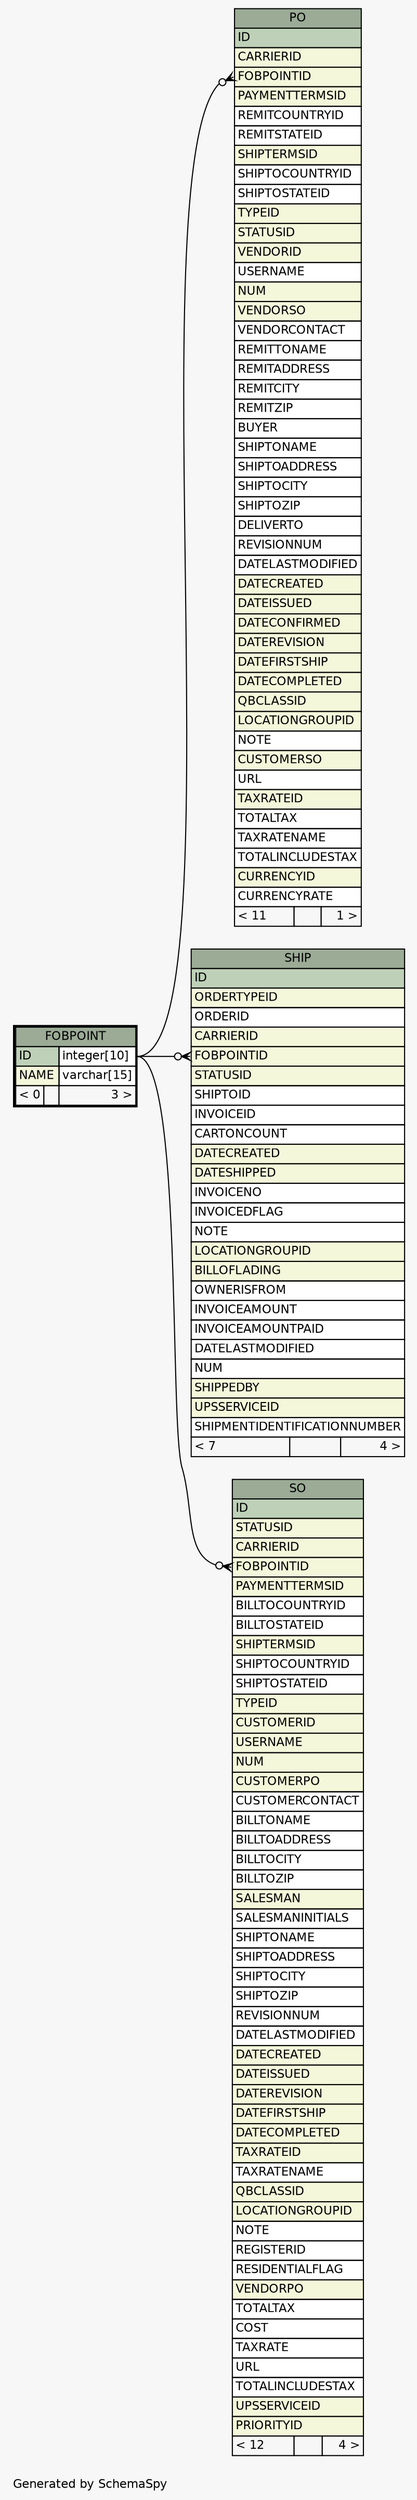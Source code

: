 // dot 2.26.3 on Linux 3.5.0-34-generic
// SchemaSpy rev 590
digraph "oneDegreeRelationshipsDiagram" {
  graph [
    rankdir="RL"
    bgcolor="#f7f7f7"
    label="\nGenerated by SchemaSpy"
    labeljust="l"
    nodesep="0.18"
    ranksep="0.46"
    fontname="Helvetica"
    fontsize="11"
  ];
  node [
    fontname="Helvetica"
    fontsize="11"
    shape="plaintext"
  ];
  edge [
    arrowsize="0.8"
  ];
  "PO":"FOBPOINTID":w -> "FOBPOINT":"ID.type":e [arrowhead=none dir=back arrowtail=crowodot];
  "SHIP":"FOBPOINTID":w -> "FOBPOINT":"ID.type":e [arrowhead=none dir=back arrowtail=crowodot];
  "SO":"FOBPOINTID":w -> "FOBPOINT":"ID.type":e [arrowhead=none dir=back arrowtail=crowodot];
  "FOBPOINT" [
    label=<
    <TABLE BORDER="2" CELLBORDER="1" CELLSPACING="0" BGCOLOR="#ffffff">
      <TR><TD COLSPAN="3" BGCOLOR="#9bab96" ALIGN="CENTER">FOBPOINT</TD></TR>
      <TR><TD PORT="ID" COLSPAN="2" BGCOLOR="#bed1b8" ALIGN="LEFT">ID</TD><TD PORT="ID.type" ALIGN="LEFT">integer[10]</TD></TR>
      <TR><TD PORT="NAME" COLSPAN="2" BGCOLOR="#f4f7da" ALIGN="LEFT">NAME</TD><TD PORT="NAME.type" ALIGN="LEFT">varchar[15]</TD></TR>
      <TR><TD ALIGN="LEFT" BGCOLOR="#f7f7f7">&lt; 0</TD><TD ALIGN="RIGHT" BGCOLOR="#f7f7f7">  </TD><TD ALIGN="RIGHT" BGCOLOR="#f7f7f7">3 &gt;</TD></TR>
    </TABLE>>
    URL="FOBPOINT.html"
    tooltip="FOBPOINT"
  ];
  "PO" [
    label=<
    <TABLE BORDER="0" CELLBORDER="1" CELLSPACING="0" BGCOLOR="#ffffff">
      <TR><TD COLSPAN="3" BGCOLOR="#9bab96" ALIGN="CENTER">PO</TD></TR>
      <TR><TD PORT="ID" COLSPAN="3" BGCOLOR="#bed1b8" ALIGN="LEFT">ID</TD></TR>
      <TR><TD PORT="CARRIERID" COLSPAN="3" BGCOLOR="#f4f7da" ALIGN="LEFT">CARRIERID</TD></TR>
      <TR><TD PORT="FOBPOINTID" COLSPAN="3" BGCOLOR="#f4f7da" ALIGN="LEFT">FOBPOINTID</TD></TR>
      <TR><TD PORT="PAYMENTTERMSID" COLSPAN="3" BGCOLOR="#f4f7da" ALIGN="LEFT">PAYMENTTERMSID</TD></TR>
      <TR><TD PORT="REMITCOUNTRYID" COLSPAN="3" ALIGN="LEFT">REMITCOUNTRYID</TD></TR>
      <TR><TD PORT="REMITSTATEID" COLSPAN="3" ALIGN="LEFT">REMITSTATEID</TD></TR>
      <TR><TD PORT="SHIPTERMSID" COLSPAN="3" BGCOLOR="#f4f7da" ALIGN="LEFT">SHIPTERMSID</TD></TR>
      <TR><TD PORT="SHIPTOCOUNTRYID" COLSPAN="3" ALIGN="LEFT">SHIPTOCOUNTRYID</TD></TR>
      <TR><TD PORT="SHIPTOSTATEID" COLSPAN="3" ALIGN="LEFT">SHIPTOSTATEID</TD></TR>
      <TR><TD PORT="TYPEID" COLSPAN="3" BGCOLOR="#f4f7da" ALIGN="LEFT">TYPEID</TD></TR>
      <TR><TD PORT="STATUSID" COLSPAN="3" BGCOLOR="#f4f7da" ALIGN="LEFT">STATUSID</TD></TR>
      <TR><TD PORT="VENDORID" COLSPAN="3" BGCOLOR="#f4f7da" ALIGN="LEFT">VENDORID</TD></TR>
      <TR><TD PORT="USERNAME" COLSPAN="3" ALIGN="LEFT">USERNAME</TD></TR>
      <TR><TD PORT="NUM" COLSPAN="3" BGCOLOR="#f4f7da" ALIGN="LEFT">NUM</TD></TR>
      <TR><TD PORT="VENDORSO" COLSPAN="3" BGCOLOR="#f4f7da" ALIGN="LEFT">VENDORSO</TD></TR>
      <TR><TD PORT="VENDORCONTACT" COLSPAN="3" ALIGN="LEFT">VENDORCONTACT</TD></TR>
      <TR><TD PORT="REMITTONAME" COLSPAN="3" ALIGN="LEFT">REMITTONAME</TD></TR>
      <TR><TD PORT="REMITADDRESS" COLSPAN="3" ALIGN="LEFT">REMITADDRESS</TD></TR>
      <TR><TD PORT="REMITCITY" COLSPAN="3" ALIGN="LEFT">REMITCITY</TD></TR>
      <TR><TD PORT="REMITZIP" COLSPAN="3" ALIGN="LEFT">REMITZIP</TD></TR>
      <TR><TD PORT="BUYER" COLSPAN="3" ALIGN="LEFT">BUYER</TD></TR>
      <TR><TD PORT="SHIPTONAME" COLSPAN="3" ALIGN="LEFT">SHIPTONAME</TD></TR>
      <TR><TD PORT="SHIPTOADDRESS" COLSPAN="3" ALIGN="LEFT">SHIPTOADDRESS</TD></TR>
      <TR><TD PORT="SHIPTOCITY" COLSPAN="3" ALIGN="LEFT">SHIPTOCITY</TD></TR>
      <TR><TD PORT="SHIPTOZIP" COLSPAN="3" ALIGN="LEFT">SHIPTOZIP</TD></TR>
      <TR><TD PORT="DELIVERTO" COLSPAN="3" ALIGN="LEFT">DELIVERTO</TD></TR>
      <TR><TD PORT="REVISIONNUM" COLSPAN="3" ALIGN="LEFT">REVISIONNUM</TD></TR>
      <TR><TD PORT="DATELASTMODIFIED" COLSPAN="3" ALIGN="LEFT">DATELASTMODIFIED</TD></TR>
      <TR><TD PORT="DATECREATED" COLSPAN="3" BGCOLOR="#f4f7da" ALIGN="LEFT">DATECREATED</TD></TR>
      <TR><TD PORT="DATEISSUED" COLSPAN="3" BGCOLOR="#f4f7da" ALIGN="LEFT">DATEISSUED</TD></TR>
      <TR><TD PORT="DATECONFIRMED" COLSPAN="3" BGCOLOR="#f4f7da" ALIGN="LEFT">DATECONFIRMED</TD></TR>
      <TR><TD PORT="DATEREVISION" COLSPAN="3" BGCOLOR="#f4f7da" ALIGN="LEFT">DATEREVISION</TD></TR>
      <TR><TD PORT="DATEFIRSTSHIP" COLSPAN="3" BGCOLOR="#f4f7da" ALIGN="LEFT">DATEFIRSTSHIP</TD></TR>
      <TR><TD PORT="DATECOMPLETED" COLSPAN="3" BGCOLOR="#f4f7da" ALIGN="LEFT">DATECOMPLETED</TD></TR>
      <TR><TD PORT="QBCLASSID" COLSPAN="3" BGCOLOR="#f4f7da" ALIGN="LEFT">QBCLASSID</TD></TR>
      <TR><TD PORT="LOCATIONGROUPID" COLSPAN="3" BGCOLOR="#f4f7da" ALIGN="LEFT">LOCATIONGROUPID</TD></TR>
      <TR><TD PORT="NOTE" COLSPAN="3" ALIGN="LEFT">NOTE</TD></TR>
      <TR><TD PORT="CUSTOMERSO" COLSPAN="3" BGCOLOR="#f4f7da" ALIGN="LEFT">CUSTOMERSO</TD></TR>
      <TR><TD PORT="URL" COLSPAN="3" ALIGN="LEFT">URL</TD></TR>
      <TR><TD PORT="TAXRATEID" COLSPAN="3" BGCOLOR="#f4f7da" ALIGN="LEFT">TAXRATEID</TD></TR>
      <TR><TD PORT="TOTALTAX" COLSPAN="3" ALIGN="LEFT">TOTALTAX</TD></TR>
      <TR><TD PORT="TAXRATENAME" COLSPAN="3" ALIGN="LEFT">TAXRATENAME</TD></TR>
      <TR><TD PORT="TOTALINCLUDESTAX" COLSPAN="3" ALIGN="LEFT">TOTALINCLUDESTAX</TD></TR>
      <TR><TD PORT="CURRENCYID" COLSPAN="3" BGCOLOR="#f4f7da" ALIGN="LEFT">CURRENCYID</TD></TR>
      <TR><TD PORT="CURRENCYRATE" COLSPAN="3" ALIGN="LEFT">CURRENCYRATE</TD></TR>
      <TR><TD ALIGN="LEFT" BGCOLOR="#f7f7f7">&lt; 11</TD><TD ALIGN="RIGHT" BGCOLOR="#f7f7f7">  </TD><TD ALIGN="RIGHT" BGCOLOR="#f7f7f7">1 &gt;</TD></TR>
    </TABLE>>
    URL="PO.html"
    tooltip="PO"
  ];
  "SHIP" [
    label=<
    <TABLE BORDER="0" CELLBORDER="1" CELLSPACING="0" BGCOLOR="#ffffff">
      <TR><TD COLSPAN="3" BGCOLOR="#9bab96" ALIGN="CENTER">SHIP</TD></TR>
      <TR><TD PORT="ID" COLSPAN="3" BGCOLOR="#bed1b8" ALIGN="LEFT">ID</TD></TR>
      <TR><TD PORT="ORDERTYPEID" COLSPAN="3" BGCOLOR="#f4f7da" ALIGN="LEFT">ORDERTYPEID</TD></TR>
      <TR><TD PORT="ORDERID" COLSPAN="3" ALIGN="LEFT">ORDERID</TD></TR>
      <TR><TD PORT="CARRIERID" COLSPAN="3" BGCOLOR="#f4f7da" ALIGN="LEFT">CARRIERID</TD></TR>
      <TR><TD PORT="FOBPOINTID" COLSPAN="3" BGCOLOR="#f4f7da" ALIGN="LEFT">FOBPOINTID</TD></TR>
      <TR><TD PORT="STATUSID" COLSPAN="3" BGCOLOR="#f4f7da" ALIGN="LEFT">STATUSID</TD></TR>
      <TR><TD PORT="SHIPTOID" COLSPAN="3" ALIGN="LEFT">SHIPTOID</TD></TR>
      <TR><TD PORT="INVOICEID" COLSPAN="3" ALIGN="LEFT">INVOICEID</TD></TR>
      <TR><TD PORT="CARTONCOUNT" COLSPAN="3" ALIGN="LEFT">CARTONCOUNT</TD></TR>
      <TR><TD PORT="DATECREATED" COLSPAN="3" BGCOLOR="#f4f7da" ALIGN="LEFT">DATECREATED</TD></TR>
      <TR><TD PORT="DATESHIPPED" COLSPAN="3" BGCOLOR="#f4f7da" ALIGN="LEFT">DATESHIPPED</TD></TR>
      <TR><TD PORT="INVOICENO" COLSPAN="3" ALIGN="LEFT">INVOICENO</TD></TR>
      <TR><TD PORT="INVOICEDFLAG" COLSPAN="3" ALIGN="LEFT">INVOICEDFLAG</TD></TR>
      <TR><TD PORT="NOTE" COLSPAN="3" ALIGN="LEFT">NOTE</TD></TR>
      <TR><TD PORT="LOCATIONGROUPID" COLSPAN="3" BGCOLOR="#f4f7da" ALIGN="LEFT">LOCATIONGROUPID</TD></TR>
      <TR><TD PORT="BILLOFLADING" COLSPAN="3" BGCOLOR="#f4f7da" ALIGN="LEFT">BILLOFLADING</TD></TR>
      <TR><TD PORT="OWNERISFROM" COLSPAN="3" ALIGN="LEFT">OWNERISFROM</TD></TR>
      <TR><TD PORT="INVOICEAMOUNT" COLSPAN="3" ALIGN="LEFT">INVOICEAMOUNT</TD></TR>
      <TR><TD PORT="INVOICEAMOUNTPAID" COLSPAN="3" ALIGN="LEFT">INVOICEAMOUNTPAID</TD></TR>
      <TR><TD PORT="DATELASTMODIFIED" COLSPAN="3" ALIGN="LEFT">DATELASTMODIFIED</TD></TR>
      <TR><TD PORT="NUM" COLSPAN="3" ALIGN="LEFT">NUM</TD></TR>
      <TR><TD PORT="SHIPPEDBY" COLSPAN="3" BGCOLOR="#f4f7da" ALIGN="LEFT">SHIPPEDBY</TD></TR>
      <TR><TD PORT="UPSSERVICEID" COLSPAN="3" BGCOLOR="#f4f7da" ALIGN="LEFT">UPSSERVICEID</TD></TR>
      <TR><TD PORT="SHIPMENTIDENTIFICATIONNUMBER" COLSPAN="3" ALIGN="LEFT">SHIPMENTIDENTIFICATIONNUMBER</TD></TR>
      <TR><TD ALIGN="LEFT" BGCOLOR="#f7f7f7">&lt; 7</TD><TD ALIGN="RIGHT" BGCOLOR="#f7f7f7">  </TD><TD ALIGN="RIGHT" BGCOLOR="#f7f7f7">4 &gt;</TD></TR>
    </TABLE>>
    URL="SHIP.html"
    tooltip="SHIP"
  ];
  "SO" [
    label=<
    <TABLE BORDER="0" CELLBORDER="1" CELLSPACING="0" BGCOLOR="#ffffff">
      <TR><TD COLSPAN="3" BGCOLOR="#9bab96" ALIGN="CENTER">SO</TD></TR>
      <TR><TD PORT="ID" COLSPAN="3" BGCOLOR="#bed1b8" ALIGN="LEFT">ID</TD></TR>
      <TR><TD PORT="STATUSID" COLSPAN="3" BGCOLOR="#f4f7da" ALIGN="LEFT">STATUSID</TD></TR>
      <TR><TD PORT="CARRIERID" COLSPAN="3" BGCOLOR="#f4f7da" ALIGN="LEFT">CARRIERID</TD></TR>
      <TR><TD PORT="FOBPOINTID" COLSPAN="3" BGCOLOR="#f4f7da" ALIGN="LEFT">FOBPOINTID</TD></TR>
      <TR><TD PORT="PAYMENTTERMSID" COLSPAN="3" BGCOLOR="#f4f7da" ALIGN="LEFT">PAYMENTTERMSID</TD></TR>
      <TR><TD PORT="BILLTOCOUNTRYID" COLSPAN="3" ALIGN="LEFT">BILLTOCOUNTRYID</TD></TR>
      <TR><TD PORT="BILLTOSTATEID" COLSPAN="3" ALIGN="LEFT">BILLTOSTATEID</TD></TR>
      <TR><TD PORT="SHIPTERMSID" COLSPAN="3" BGCOLOR="#f4f7da" ALIGN="LEFT">SHIPTERMSID</TD></TR>
      <TR><TD PORT="SHIPTOCOUNTRYID" COLSPAN="3" ALIGN="LEFT">SHIPTOCOUNTRYID</TD></TR>
      <TR><TD PORT="SHIPTOSTATEID" COLSPAN="3" ALIGN="LEFT">SHIPTOSTATEID</TD></TR>
      <TR><TD PORT="TYPEID" COLSPAN="3" BGCOLOR="#f4f7da" ALIGN="LEFT">TYPEID</TD></TR>
      <TR><TD PORT="CUSTOMERID" COLSPAN="3" BGCOLOR="#f4f7da" ALIGN="LEFT">CUSTOMERID</TD></TR>
      <TR><TD PORT="USERNAME" COLSPAN="3" BGCOLOR="#f4f7da" ALIGN="LEFT">USERNAME</TD></TR>
      <TR><TD PORT="NUM" COLSPAN="3" BGCOLOR="#f4f7da" ALIGN="LEFT">NUM</TD></TR>
      <TR><TD PORT="CUSTOMERPO" COLSPAN="3" BGCOLOR="#f4f7da" ALIGN="LEFT">CUSTOMERPO</TD></TR>
      <TR><TD PORT="CUSTOMERCONTACT" COLSPAN="3" ALIGN="LEFT">CUSTOMERCONTACT</TD></TR>
      <TR><TD PORT="BILLTONAME" COLSPAN="3" ALIGN="LEFT">BILLTONAME</TD></TR>
      <TR><TD PORT="BILLTOADDRESS" COLSPAN="3" ALIGN="LEFT">BILLTOADDRESS</TD></TR>
      <TR><TD PORT="BILLTOCITY" COLSPAN="3" ALIGN="LEFT">BILLTOCITY</TD></TR>
      <TR><TD PORT="BILLTOZIP" COLSPAN="3" ALIGN="LEFT">BILLTOZIP</TD></TR>
      <TR><TD PORT="SALESMAN" COLSPAN="3" BGCOLOR="#f4f7da" ALIGN="LEFT">SALESMAN</TD></TR>
      <TR><TD PORT="SALESMANINITIALS" COLSPAN="3" ALIGN="LEFT">SALESMANINITIALS</TD></TR>
      <TR><TD PORT="SHIPTONAME" COLSPAN="3" ALIGN="LEFT">SHIPTONAME</TD></TR>
      <TR><TD PORT="SHIPTOADDRESS" COLSPAN="3" ALIGN="LEFT">SHIPTOADDRESS</TD></TR>
      <TR><TD PORT="SHIPTOCITY" COLSPAN="3" ALIGN="LEFT">SHIPTOCITY</TD></TR>
      <TR><TD PORT="SHIPTOZIP" COLSPAN="3" ALIGN="LEFT">SHIPTOZIP</TD></TR>
      <TR><TD PORT="REVISIONNUM" COLSPAN="3" ALIGN="LEFT">REVISIONNUM</TD></TR>
      <TR><TD PORT="DATELASTMODIFIED" COLSPAN="3" ALIGN="LEFT">DATELASTMODIFIED</TD></TR>
      <TR><TD PORT="DATECREATED" COLSPAN="3" BGCOLOR="#f4f7da" ALIGN="LEFT">DATECREATED</TD></TR>
      <TR><TD PORT="DATEISSUED" COLSPAN="3" BGCOLOR="#f4f7da" ALIGN="LEFT">DATEISSUED</TD></TR>
      <TR><TD PORT="DATEREVISION" COLSPAN="3" BGCOLOR="#f4f7da" ALIGN="LEFT">DATEREVISION</TD></TR>
      <TR><TD PORT="DATEFIRSTSHIP" COLSPAN="3" BGCOLOR="#f4f7da" ALIGN="LEFT">DATEFIRSTSHIP</TD></TR>
      <TR><TD PORT="DATECOMPLETED" COLSPAN="3" BGCOLOR="#f4f7da" ALIGN="LEFT">DATECOMPLETED</TD></TR>
      <TR><TD PORT="TAXRATEID" COLSPAN="3" BGCOLOR="#f4f7da" ALIGN="LEFT">TAXRATEID</TD></TR>
      <TR><TD PORT="TAXRATENAME" COLSPAN="3" ALIGN="LEFT">TAXRATENAME</TD></TR>
      <TR><TD PORT="QBCLASSID" COLSPAN="3" BGCOLOR="#f4f7da" ALIGN="LEFT">QBCLASSID</TD></TR>
      <TR><TD PORT="LOCATIONGROUPID" COLSPAN="3" BGCOLOR="#f4f7da" ALIGN="LEFT">LOCATIONGROUPID</TD></TR>
      <TR><TD PORT="NOTE" COLSPAN="3" ALIGN="LEFT">NOTE</TD></TR>
      <TR><TD PORT="REGISTERID" COLSPAN="3" ALIGN="LEFT">REGISTERID</TD></TR>
      <TR><TD PORT="RESIDENTIALFLAG" COLSPAN="3" ALIGN="LEFT">RESIDENTIALFLAG</TD></TR>
      <TR><TD PORT="VENDORPO" COLSPAN="3" BGCOLOR="#f4f7da" ALIGN="LEFT">VENDORPO</TD></TR>
      <TR><TD PORT="TOTALTAX" COLSPAN="3" ALIGN="LEFT">TOTALTAX</TD></TR>
      <TR><TD PORT="COST" COLSPAN="3" ALIGN="LEFT">COST</TD></TR>
      <TR><TD PORT="TAXRATE" COLSPAN="3" ALIGN="LEFT">TAXRATE</TD></TR>
      <TR><TD PORT="URL" COLSPAN="3" ALIGN="LEFT">URL</TD></TR>
      <TR><TD PORT="TOTALINCLUDESTAX" COLSPAN="3" ALIGN="LEFT">TOTALINCLUDESTAX</TD></TR>
      <TR><TD PORT="UPSSERVICEID" COLSPAN="3" BGCOLOR="#f4f7da" ALIGN="LEFT">UPSSERVICEID</TD></TR>
      <TR><TD PORT="PRIORITYID" COLSPAN="3" BGCOLOR="#f4f7da" ALIGN="LEFT">PRIORITYID</TD></TR>
      <TR><TD ALIGN="LEFT" BGCOLOR="#f7f7f7">&lt; 12</TD><TD ALIGN="RIGHT" BGCOLOR="#f7f7f7">  </TD><TD ALIGN="RIGHT" BGCOLOR="#f7f7f7">4 &gt;</TD></TR>
    </TABLE>>
    URL="SO.html"
    tooltip="SO"
  ];
}

